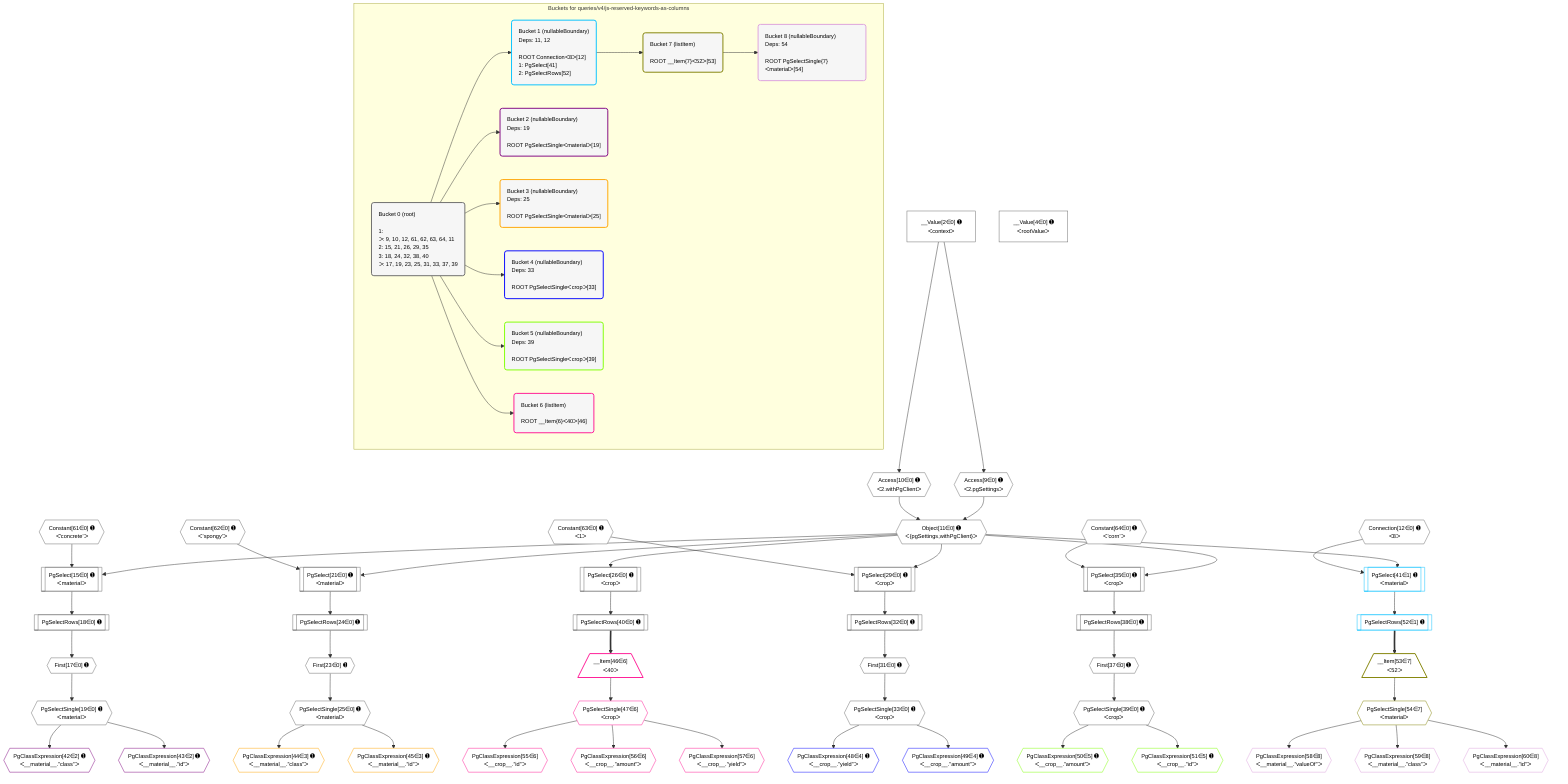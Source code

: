 %%{init: {'themeVariables': { 'fontSize': '12px'}}}%%
graph TD
    classDef path fill:#eee,stroke:#000,color:#000
    classDef plan fill:#fff,stroke-width:1px,color:#000
    classDef itemplan fill:#fff,stroke-width:2px,color:#000
    classDef unbatchedplan fill:#dff,stroke-width:1px,color:#000
    classDef sideeffectplan fill:#fcc,stroke-width:2px,color:#000
    classDef bucket fill:#f6f6f6,color:#000,stroke-width:2px,text-align:left

    subgraph "Buckets for queries/v4/js-reserved-keywords-as-columns"
    Bucket0("Bucket 0 (root)<br /><br />1: <br />ᐳ: 9, 10, 12, 61, 62, 63, 64, 11<br />2: 15, 21, 26, 29, 35<br />3: 18, 24, 32, 38, 40<br />ᐳ: 17, 19, 23, 25, 31, 33, 37, 39"):::bucket
    Bucket1("Bucket 1 (nullableBoundary)<br />Deps: 11, 12<br /><br />ROOT Connectionᐸ8ᐳ[12]<br />1: PgSelect[41]<br />2: PgSelectRows[52]"):::bucket
    Bucket2("Bucket 2 (nullableBoundary)<br />Deps: 19<br /><br />ROOT PgSelectSingleᐸmaterialᐳ[19]"):::bucket
    Bucket3("Bucket 3 (nullableBoundary)<br />Deps: 25<br /><br />ROOT PgSelectSingleᐸmaterialᐳ[25]"):::bucket
    Bucket4("Bucket 4 (nullableBoundary)<br />Deps: 33<br /><br />ROOT PgSelectSingleᐸcropᐳ[33]"):::bucket
    Bucket5("Bucket 5 (nullableBoundary)<br />Deps: 39<br /><br />ROOT PgSelectSingleᐸcropᐳ[39]"):::bucket
    Bucket6("Bucket 6 (listItem)<br /><br />ROOT __Item{6}ᐸ40ᐳ[46]"):::bucket
    Bucket7("Bucket 7 (listItem)<br /><br />ROOT __Item{7}ᐸ52ᐳ[53]"):::bucket
    Bucket8("Bucket 8 (nullableBoundary)<br />Deps: 54<br /><br />ROOT PgSelectSingle{7}ᐸmaterialᐳ[54]"):::bucket
    end
    Bucket0 --> Bucket1 & Bucket2 & Bucket3 & Bucket4 & Bucket5 & Bucket6
    Bucket1 --> Bucket7
    Bucket7 --> Bucket8

    %% plan dependencies
    Object11{{"Object[11∈0] ➊<br />ᐸ{pgSettings,withPgClient}ᐳ"}}:::plan
    Access9{{"Access[9∈0] ➊<br />ᐸ2.pgSettingsᐳ"}}:::plan
    Access10{{"Access[10∈0] ➊<br />ᐸ2.withPgClientᐳ"}}:::plan
    Access9 & Access10 --> Object11
    PgSelect15[["PgSelect[15∈0] ➊<br />ᐸmaterialᐳ"]]:::plan
    Constant61{{"Constant[61∈0] ➊<br />ᐸ'concrete'ᐳ"}}:::plan
    Object11 & Constant61 --> PgSelect15
    PgSelect21[["PgSelect[21∈0] ➊<br />ᐸmaterialᐳ"]]:::plan
    Constant62{{"Constant[62∈0] ➊<br />ᐸ'spongy'ᐳ"}}:::plan
    Object11 & Constant62 --> PgSelect21
    PgSelect29[["PgSelect[29∈0] ➊<br />ᐸcropᐳ"]]:::plan
    Constant63{{"Constant[63∈0] ➊<br />ᐸ1ᐳ"}}:::plan
    Object11 & Constant63 --> PgSelect29
    PgSelect35[["PgSelect[35∈0] ➊<br />ᐸcropᐳ"]]:::plan
    Constant64{{"Constant[64∈0] ➊<br />ᐸ'corn'ᐳ"}}:::plan
    Object11 & Constant64 --> PgSelect35
    __Value2["__Value[2∈0] ➊<br />ᐸcontextᐳ"]:::plan
    __Value2 --> Access9
    __Value2 --> Access10
    First17{{"First[17∈0] ➊"}}:::plan
    PgSelectRows18[["PgSelectRows[18∈0] ➊"]]:::plan
    PgSelectRows18 --> First17
    PgSelect15 --> PgSelectRows18
    PgSelectSingle19{{"PgSelectSingle[19∈0] ➊<br />ᐸmaterialᐳ"}}:::plan
    First17 --> PgSelectSingle19
    First23{{"First[23∈0] ➊"}}:::plan
    PgSelectRows24[["PgSelectRows[24∈0] ➊"]]:::plan
    PgSelectRows24 --> First23
    PgSelect21 --> PgSelectRows24
    PgSelectSingle25{{"PgSelectSingle[25∈0] ➊<br />ᐸmaterialᐳ"}}:::plan
    First23 --> PgSelectSingle25
    PgSelect26[["PgSelect[26∈0] ➊<br />ᐸcropᐳ"]]:::plan
    Object11 --> PgSelect26
    First31{{"First[31∈0] ➊"}}:::plan
    PgSelectRows32[["PgSelectRows[32∈0] ➊"]]:::plan
    PgSelectRows32 --> First31
    PgSelect29 --> PgSelectRows32
    PgSelectSingle33{{"PgSelectSingle[33∈0] ➊<br />ᐸcropᐳ"}}:::plan
    First31 --> PgSelectSingle33
    First37{{"First[37∈0] ➊"}}:::plan
    PgSelectRows38[["PgSelectRows[38∈0] ➊"]]:::plan
    PgSelectRows38 --> First37
    PgSelect35 --> PgSelectRows38
    PgSelectSingle39{{"PgSelectSingle[39∈0] ➊<br />ᐸcropᐳ"}}:::plan
    First37 --> PgSelectSingle39
    PgSelectRows40[["PgSelectRows[40∈0] ➊"]]:::plan
    PgSelect26 --> PgSelectRows40
    __Value4["__Value[4∈0] ➊<br />ᐸrootValueᐳ"]:::plan
    Connection12{{"Connection[12∈0] ➊<br />ᐸ8ᐳ"}}:::plan
    PgSelect41[["PgSelect[41∈1] ➊<br />ᐸmaterialᐳ"]]:::plan
    Object11 & Connection12 --> PgSelect41
    PgSelectRows52[["PgSelectRows[52∈1] ➊"]]:::plan
    PgSelect41 --> PgSelectRows52
    PgClassExpression42{{"PgClassExpression[42∈2] ➊<br />ᐸ__material__.”class”ᐳ"}}:::plan
    PgSelectSingle19 --> PgClassExpression42
    PgClassExpression43{{"PgClassExpression[43∈2] ➊<br />ᐸ__material__.”id”ᐳ"}}:::plan
    PgSelectSingle19 --> PgClassExpression43
    PgClassExpression44{{"PgClassExpression[44∈3] ➊<br />ᐸ__material__.”class”ᐳ"}}:::plan
    PgSelectSingle25 --> PgClassExpression44
    PgClassExpression45{{"PgClassExpression[45∈3] ➊<br />ᐸ__material__.”id”ᐳ"}}:::plan
    PgSelectSingle25 --> PgClassExpression45
    PgClassExpression48{{"PgClassExpression[48∈4] ➊<br />ᐸ__crop__.”yield”ᐳ"}}:::plan
    PgSelectSingle33 --> PgClassExpression48
    PgClassExpression49{{"PgClassExpression[49∈4] ➊<br />ᐸ__crop__.”amount”ᐳ"}}:::plan
    PgSelectSingle33 --> PgClassExpression49
    PgClassExpression50{{"PgClassExpression[50∈5] ➊<br />ᐸ__crop__.”amount”ᐳ"}}:::plan
    PgSelectSingle39 --> PgClassExpression50
    PgClassExpression51{{"PgClassExpression[51∈5] ➊<br />ᐸ__crop__.”id”ᐳ"}}:::plan
    PgSelectSingle39 --> PgClassExpression51
    __Item46[/"__Item[46∈6]<br />ᐸ40ᐳ"\]:::itemplan
    PgSelectRows40 ==> __Item46
    PgSelectSingle47{{"PgSelectSingle[47∈6]<br />ᐸcropᐳ"}}:::plan
    __Item46 --> PgSelectSingle47
    PgClassExpression55{{"PgClassExpression[55∈6]<br />ᐸ__crop__.”id”ᐳ"}}:::plan
    PgSelectSingle47 --> PgClassExpression55
    PgClassExpression56{{"PgClassExpression[56∈6]<br />ᐸ__crop__.”amount”ᐳ"}}:::plan
    PgSelectSingle47 --> PgClassExpression56
    PgClassExpression57{{"PgClassExpression[57∈6]<br />ᐸ__crop__.”yield”ᐳ"}}:::plan
    PgSelectSingle47 --> PgClassExpression57
    __Item53[/"__Item[53∈7]<br />ᐸ52ᐳ"\]:::itemplan
    PgSelectRows52 ==> __Item53
    PgSelectSingle54{{"PgSelectSingle[54∈7]<br />ᐸmaterialᐳ"}}:::plan
    __Item53 --> PgSelectSingle54
    PgClassExpression58{{"PgClassExpression[58∈8]<br />ᐸ__material__.”valueOf”ᐳ"}}:::plan
    PgSelectSingle54 --> PgClassExpression58
    PgClassExpression59{{"PgClassExpression[59∈8]<br />ᐸ__material__.”class”ᐳ"}}:::plan
    PgSelectSingle54 --> PgClassExpression59
    PgClassExpression60{{"PgClassExpression[60∈8]<br />ᐸ__material__.”id”ᐳ"}}:::plan
    PgSelectSingle54 --> PgClassExpression60

    %% define steps
    classDef bucket0 stroke:#696969
    class Bucket0,__Value2,__Value4,Access9,Access10,Object11,Connection12,PgSelect15,First17,PgSelectRows18,PgSelectSingle19,PgSelect21,First23,PgSelectRows24,PgSelectSingle25,PgSelect26,PgSelect29,First31,PgSelectRows32,PgSelectSingle33,PgSelect35,First37,PgSelectRows38,PgSelectSingle39,PgSelectRows40,Constant61,Constant62,Constant63,Constant64 bucket0
    classDef bucket1 stroke:#00bfff
    class Bucket1,PgSelect41,PgSelectRows52 bucket1
    classDef bucket2 stroke:#7f007f
    class Bucket2,PgClassExpression42,PgClassExpression43 bucket2
    classDef bucket3 stroke:#ffa500
    class Bucket3,PgClassExpression44,PgClassExpression45 bucket3
    classDef bucket4 stroke:#0000ff
    class Bucket4,PgClassExpression48,PgClassExpression49 bucket4
    classDef bucket5 stroke:#7fff00
    class Bucket5,PgClassExpression50,PgClassExpression51 bucket5
    classDef bucket6 stroke:#ff1493
    class Bucket6,__Item46,PgSelectSingle47,PgClassExpression55,PgClassExpression56,PgClassExpression57 bucket6
    classDef bucket7 stroke:#808000
    class Bucket7,__Item53,PgSelectSingle54 bucket7
    classDef bucket8 stroke:#dda0dd
    class Bucket8,PgClassExpression58,PgClassExpression59,PgClassExpression60 bucket8